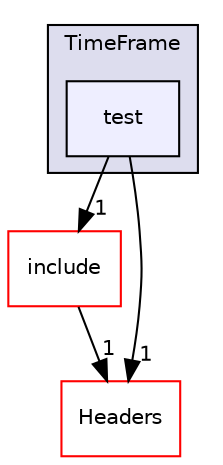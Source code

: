 digraph "/home/travis/build/AliceO2Group/AliceO2/DataFormats/TimeFrame/test" {
  bgcolor=transparent;
  compound=true
  node [ fontsize="10", fontname="Helvetica"];
  edge [ labelfontsize="10", labelfontname="Helvetica"];
  subgraph clusterdir_938f0f489a9afdd9521c88acbea7d897 {
    graph [ bgcolor="#ddddee", pencolor="black", label="TimeFrame" fontname="Helvetica", fontsize="10", URL="dir_938f0f489a9afdd9521c88acbea7d897.html"]
  dir_8b35a96416ad4d121afd3e3f28c7d206 [shape=box, label="test", style="filled", fillcolor="#eeeeff", pencolor="black", URL="dir_8b35a96416ad4d121afd3e3f28c7d206.html"];
  }
  dir_56c29c4c417493ae7f7f0363d2aa76df [shape=box label="include" color="red" URL="dir_56c29c4c417493ae7f7f0363d2aa76df.html"];
  dir_183e7c4434404fe9096e1bd8673e1fcf [shape=box label="Headers" color="red" URL="dir_183e7c4434404fe9096e1bd8673e1fcf.html"];
  dir_56c29c4c417493ae7f7f0363d2aa76df->dir_183e7c4434404fe9096e1bd8673e1fcf [headlabel="1", labeldistance=1.5 headhref="dir_000289_000098.html"];
  dir_8b35a96416ad4d121afd3e3f28c7d206->dir_56c29c4c417493ae7f7f0363d2aa76df [headlabel="1", labeldistance=1.5 headhref="dir_000292_000289.html"];
  dir_8b35a96416ad4d121afd3e3f28c7d206->dir_183e7c4434404fe9096e1bd8673e1fcf [headlabel="1", labeldistance=1.5 headhref="dir_000292_000098.html"];
}
